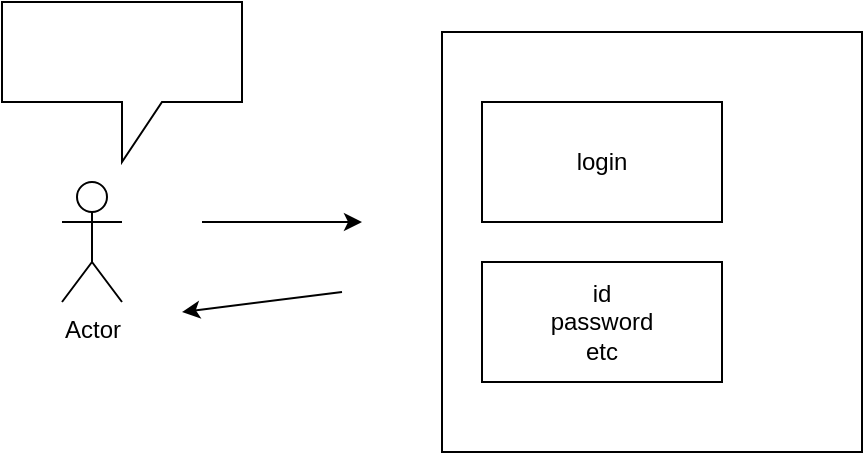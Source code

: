 <mxfile version="10.6.1" type="github"><diagram id="XhUOLIs6HhAnzzVaYGPi" name="Page-1"><mxGraphModel dx="1074" dy="616" grid="1" gridSize="10" guides="1" tooltips="1" connect="1" arrows="1" fold="1" page="1" pageScale="1" pageWidth="827" pageHeight="1169" math="0" shadow="0"><root><mxCell id="0"/><mxCell id="1" parent="0"/><mxCell id="Rx8Y-cRJLAK2IqS2cdUj-1" value="Actor" style="shape=umlActor;verticalLabelPosition=bottom;labelBackgroundColor=#ffffff;verticalAlign=top;html=1;outlineConnect=0;" vertex="1" parent="1"><mxGeometry x="60" y="220" width="30" height="60" as="geometry"/></mxCell><mxCell id="Rx8Y-cRJLAK2IqS2cdUj-2" value="" style="whiteSpace=wrap;html=1;aspect=fixed;" vertex="1" parent="1"><mxGeometry x="250" y="145" width="210" height="210" as="geometry"/></mxCell><mxCell id="Rx8Y-cRJLAK2IqS2cdUj-3" value="" style="endArrow=classic;html=1;" edge="1" parent="1"><mxGeometry width="50" height="50" relative="1" as="geometry"><mxPoint x="130" y="240" as="sourcePoint"/><mxPoint x="210" y="240" as="targetPoint"/></mxGeometry></mxCell><mxCell id="Rx8Y-cRJLAK2IqS2cdUj-4" value="" style="endArrow=classic;html=1;" edge="1" parent="1"><mxGeometry width="50" height="50" relative="1" as="geometry"><mxPoint x="200" y="275" as="sourcePoint"/><mxPoint x="120" y="285" as="targetPoint"/></mxGeometry></mxCell><mxCell id="Rx8Y-cRJLAK2IqS2cdUj-5" value="" style="shape=callout;whiteSpace=wrap;html=1;perimeter=calloutPerimeter;" vertex="1" parent="1"><mxGeometry x="30" y="130" width="120" height="80" as="geometry"/></mxCell><mxCell id="Rx8Y-cRJLAK2IqS2cdUj-6" value="login" style="rounded=0;whiteSpace=wrap;html=1;" vertex="1" parent="1"><mxGeometry x="270" y="180" width="120" height="60" as="geometry"/></mxCell><mxCell id="Rx8Y-cRJLAK2IqS2cdUj-7" value="id&lt;br&gt;password&lt;br&gt;etc&lt;br&gt;" style="rounded=0;whiteSpace=wrap;html=1;" vertex="1" parent="1"><mxGeometry x="270" y="260" width="120" height="60" as="geometry"/></mxCell></root></mxGraphModel></diagram></mxfile>